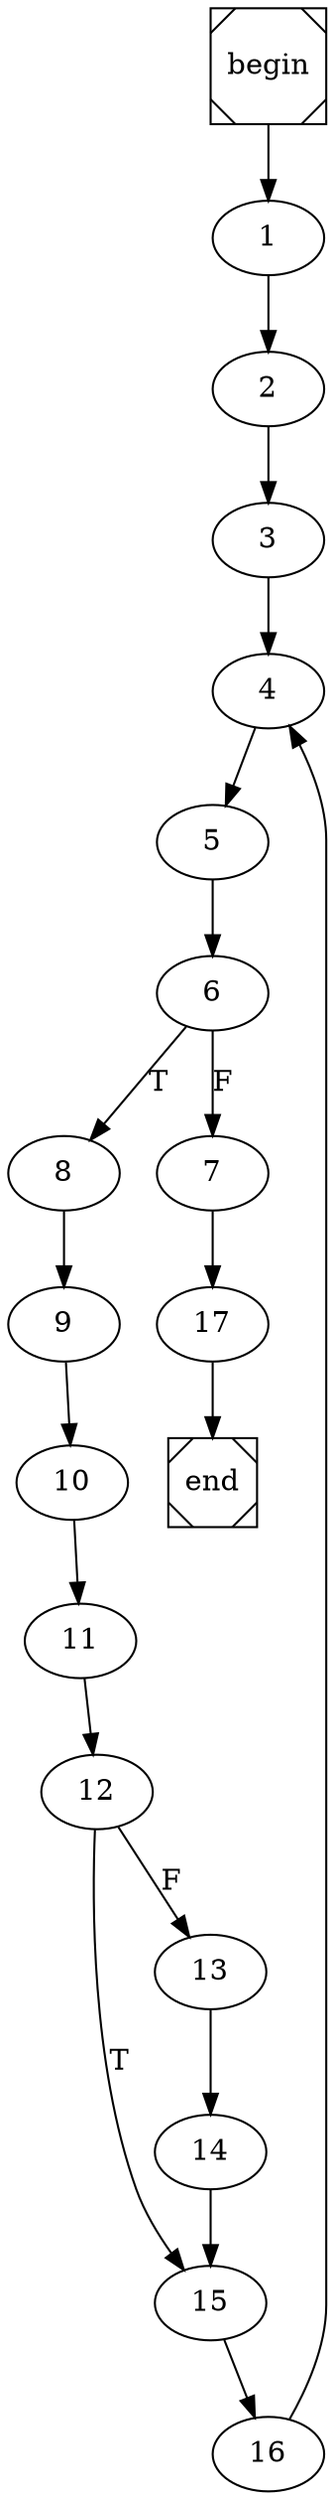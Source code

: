 digraph cfg {
	begin [shape=Msquare];
	end [shape=Msquare];
	begin -> 1;	1 -> 2;	2 -> 3;	3 -> 4;	4 -> 5;	5 -> 6;	6 -> 8[label=T];	6 -> 7[label=F];	7 -> 17;	8 -> 9;	9 -> 10;	10 -> 11;	11 -> 12;	12 -> 15[label=T];	12 -> 13[label=F];	13 -> 14;	14 -> 15;	15 -> 16;	16 -> 4;	17 -> end;}
